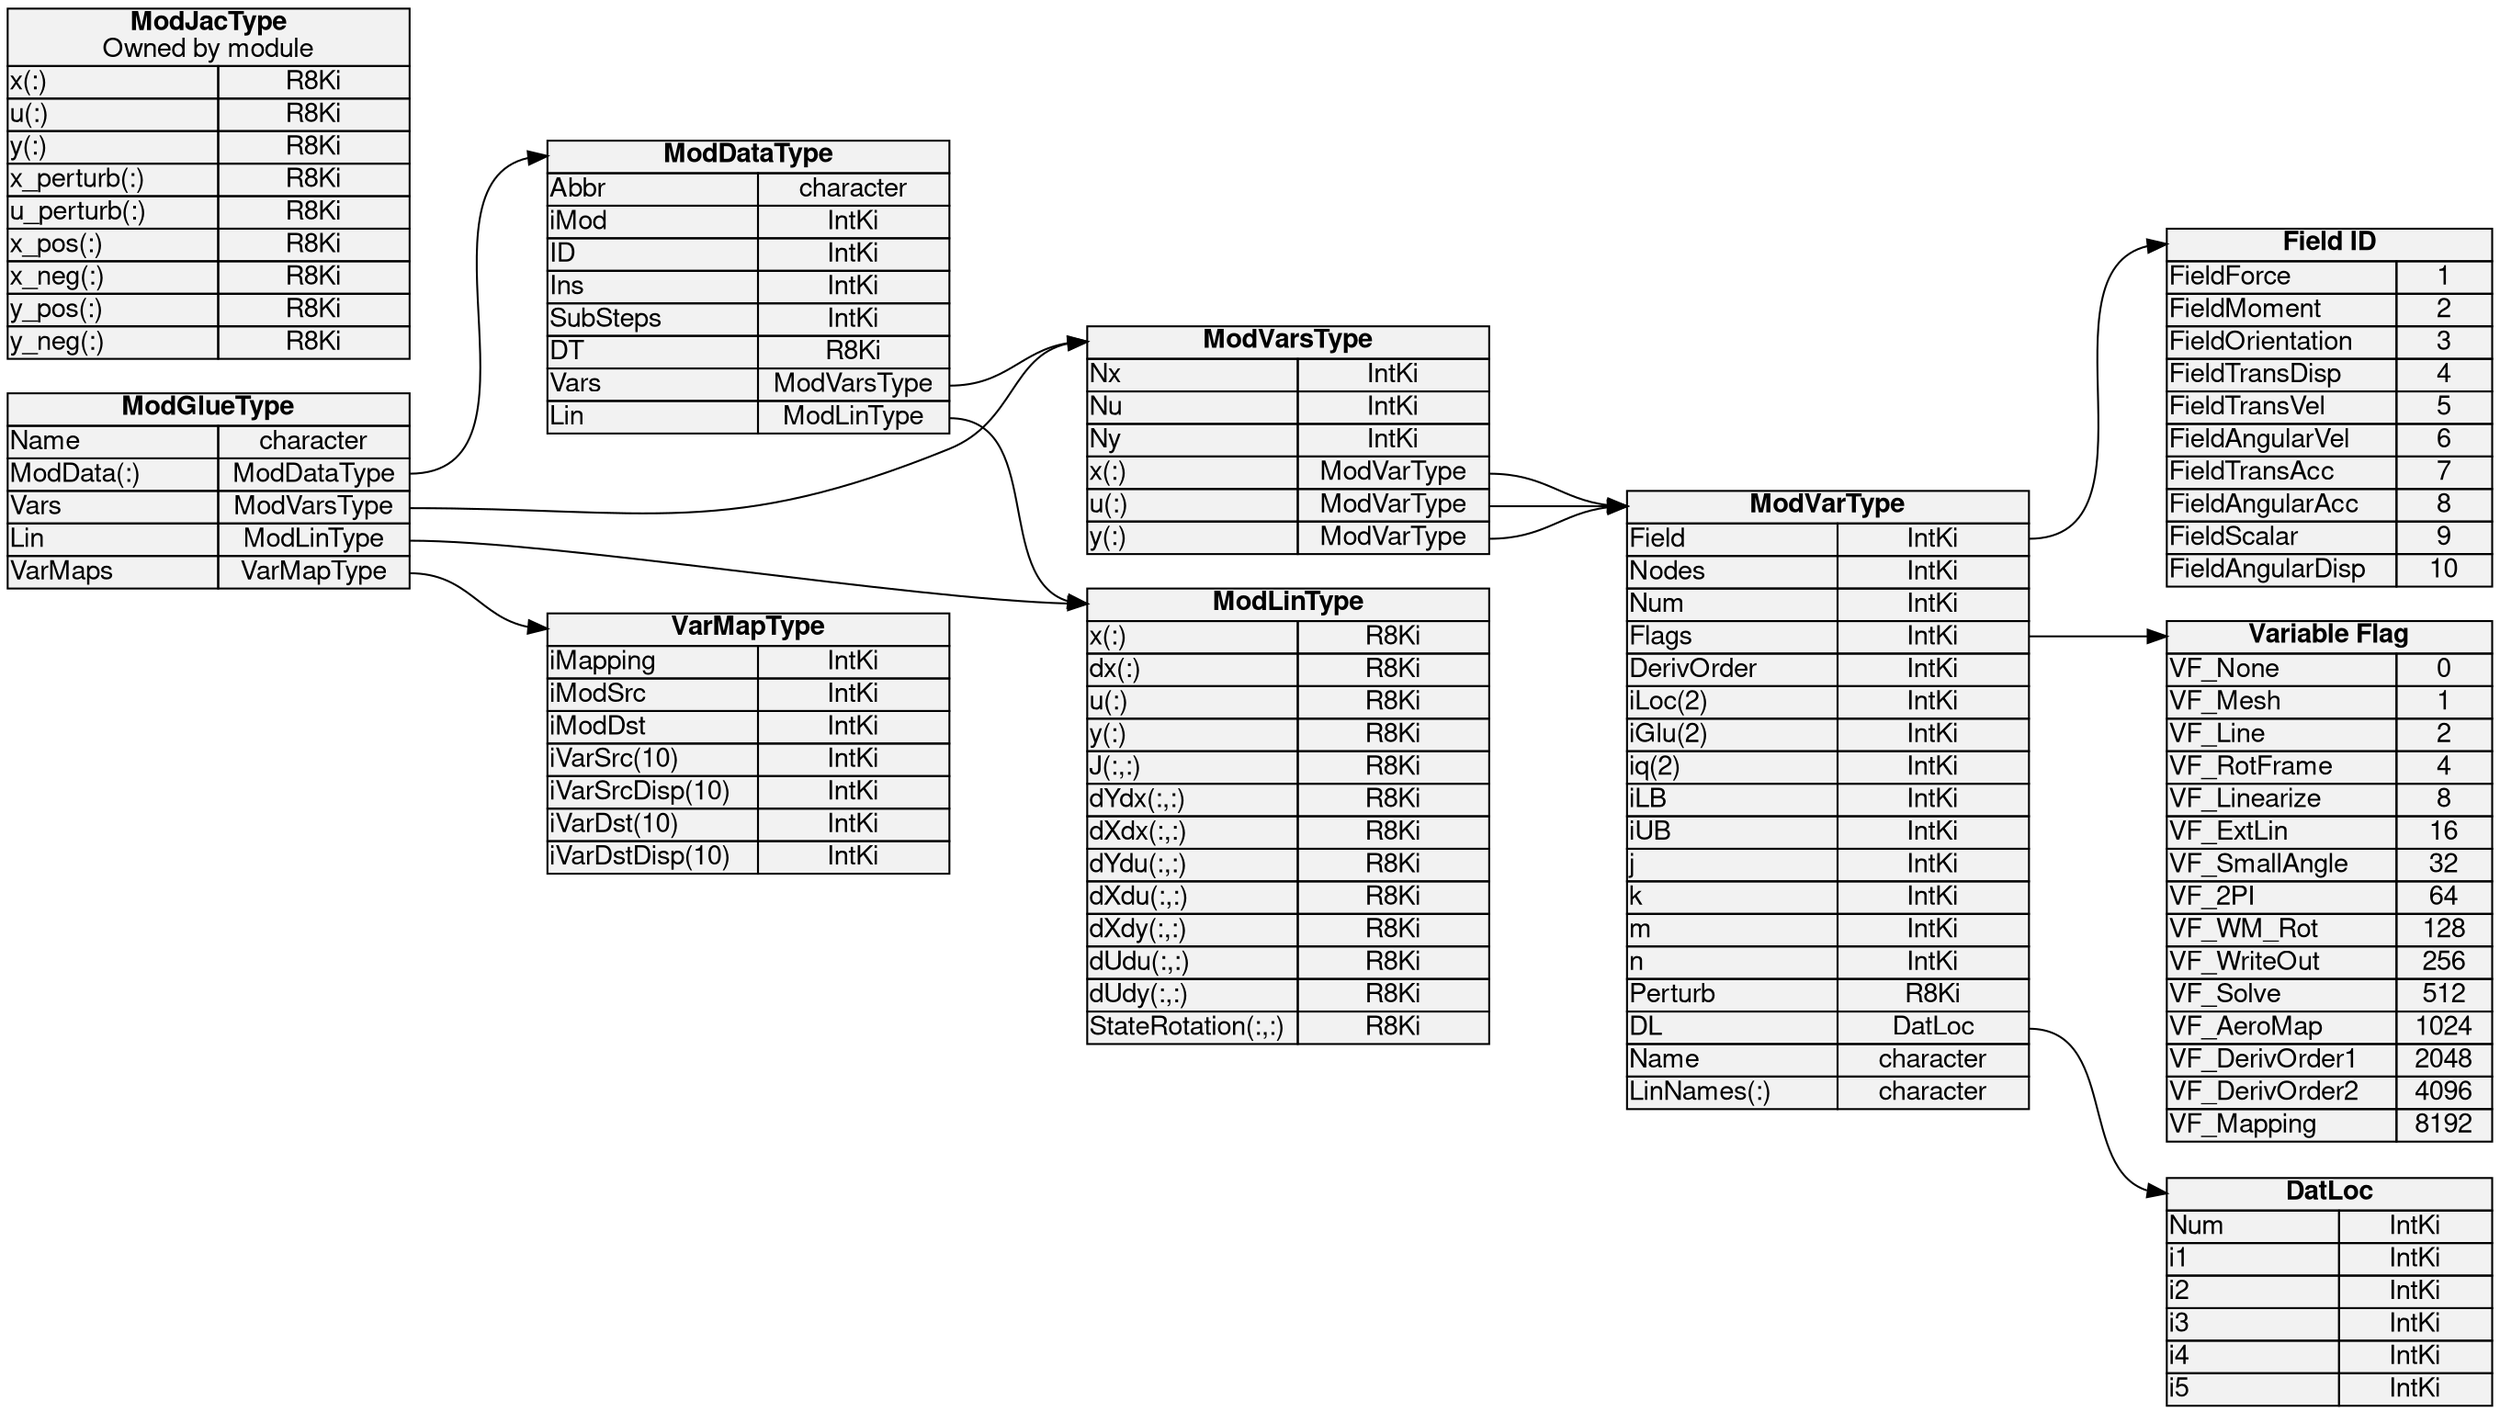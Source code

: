 digraph ModVarDiagram {
    graph [fontname = "Helvetica,Arial,sans-serif"; rankdir = LR; ranksep = 1;];
    node [fontname = "Helvetica,Arial,sans-serif"; shape = record; style = filled; fillcolor = gray95;];
    edge [fontname = "Helvetica,Arial,sans-serif";];
    
    
    
    
    DatLoc [shape = plain;label = <<table border="0" cellborder="1" cellspacing="0" cellpadding="0">
        <tr><td colspan="2" port="header"> <b>DatLoc</b> </td></tr>
        <tr><td align="left" width="90">Num</td><td width="80">IntKi</td></tr>
        <tr><td align="left">i1</td><td>IntKi</td></tr>
        <tr><td align="left">i2</td><td>IntKi</td></tr>
        <tr><td align="left">i3</td><td>IntKi</td></tr>
        <tr><td align="left">i4</td><td>IntKi</td></tr>
        <tr><td align="left">i5</td><td>IntKi</td></tr>
        </table>>;];
    
    Field [shape = plain;label = <<table border="0" cellborder="1" cellspacing="0" cellpadding="0">
        <tr><td colspan="2" port="header"> <b>Field ID</b> </td></tr>
        <tr><td align="left"  width="120">FieldForce</td><td width="50">1</td></tr>
        <tr><td align="left">FieldMoment</td><td>2</td></tr>
        <tr><td align="left">FieldOrientation</td><td>3</td></tr>
        <tr><td align="left">FieldTransDisp</td><td>4</td></tr>
        <tr><td align="left">FieldTransVel</td><td>5</td></tr>
        <tr><td align="left">FieldAngularVel</td><td>6</td></tr>
        <tr><td align="left">FieldTransAcc</td><td>7</td></tr>
        <tr><td align="left">FieldAngularAcc</td><td>8</td></tr>
        <tr><td align="left">FieldScalar</td><td>9</td></tr>
        <tr><td align="left">FieldAngularDisp</td><td>10</td></tr>
        </table>>;];
    
    VF [shape = plain;label = <<table border="0" cellborder="1" cellspacing="0" cellpadding="0">
        <tr><td colspan="2" port="header"> <b>Variable Flag</b> </td></tr>
        <tr><td align="left"  width="120">VF_None</td><td width="50">0</td></tr>
        <tr><td align="left">VF_Mesh</td><td>1</td></tr>
        <tr><td align="left">VF_Line</td><td>2</td></tr>
        <tr><td align="left">VF_RotFrame</td><td>4</td></tr>
        <tr><td align="left">VF_Linearize</td><td>8</td></tr>
        <tr><td align="left">VF_ExtLin</td><td>16</td></tr>
        <tr><td align="left">VF_SmallAngle</td><td>32</td></tr>
        <tr><td align="left">VF_2PI</td><td>64</td></tr>
        <tr><td align="left">VF_WM_Rot</td><td>128</td></tr>
        <tr><td align="left">VF_WriteOut</td><td>256</td></tr>
        <tr><td align="left">VF_Solve</td><td>512</td></tr>
        <tr><td align="left">VF_AeroMap</td><td>1024</td></tr>
        <tr><td align="left">VF_DerivOrder1</td><td>2048</td></tr>
        <tr><td align="left">VF_DerivOrder2</td><td>4096</td></tr>
        <tr><td align="left">VF_Mapping</td><td>8192</td></tr>
        </table>>;];
    
    ModVarType [shape = plain;label = <<table border="0" cellborder="1" cellspacing="0" cellpadding="0">
        <tr><td colspan="2" port="header"> <b>ModVarType</b> </td></tr>
        <tr><td align="left" width="110">Field</td><td port="Field" width="100">IntKi</td></tr>
        <tr><td align="left">Nodes</td><td>IntKi</td></tr>
        <tr><td align="left">Num</td><td>IntKi</td></tr>
        <tr><td align="left">Flags</td><td port="Flags">IntKi</td></tr>
        <tr><td align="left">DerivOrder</td><td>IntKi</td></tr>
        <tr><td align="left">iLoc(2)</td><td>IntKi</td></tr>
        <tr><td align="left">iGlu(2)</td><td>IntKi</td></tr>
        <tr><td align="left">iq(2)</td><td>IntKi</td></tr>
        <tr><td align="left">iLB</td><td>IntKi</td></tr>
        <tr><td align="left">iUB</td><td>IntKi</td></tr>
        <tr><td align="left">j</td><td>IntKi</td></tr>
        <tr><td align="left">k</td><td>IntKi</td></tr>
        <tr><td align="left">m</td><td>IntKi</td></tr>
        <tr><td align="left">n</td><td>IntKi</td></tr>
        <tr><td align="left">Perturb</td><td>R8Ki</td></tr>
        <tr><td align="left">DL</td><td port="DatLoc">DatLoc</td></tr>
        <tr><td align="left">Name</td><td>character</td></tr>
        <tr><td align="left">LinNames(:)</td><td>character</td></tr>
        </table>>;];
    
    ModVarsType [shape = plain;label = <<table border="0" cellborder="1" cellspacing="0" cellpadding="0">
        <tr><td colspan="2" port="header"> <b>ModVarsType</b> </td></tr>
        <tr><td align="left" width="110">Nx</td><td width="100">IntKi</td></tr>
        <tr><td align="left">Nu</td><td>IntKi</td></tr>
        <tr><td align="left">Ny</td><td>IntKi</td></tr>
        <tr><td align="left">x(:)</td><td port="x">ModVarType</td></tr>
        <tr><td align="left">u(:)</td><td port="u">ModVarType</td></tr>
        <tr><td align="left">y(:)</td><td port="y">ModVarType</td></tr>
        </table>>;];
    
    
    
    ModLinType [shape = plain;label = <<table border="0" cellborder="1" cellspacing="0" cellpadding="0">
        <tr><td colspan="2" port="header"> <b>ModLinType</b> </td></tr>
        <tr><td align="left" width="110">x(:)</td><td width="100">R8Ki</td></tr>
        <tr><td align="left">dx(:)</td><td>R8Ki</td></tr>
        <tr><td align="left">u(:)</td><td>R8Ki</td></tr>
        <tr><td align="left">y(:)</td><td>R8Ki</td></tr>
        <tr><td align="left">J(:,:)</td><td>R8Ki</td></tr>
        <tr><td align="left">dYdx(:,:)</td><td>R8Ki</td></tr>
        <tr><td align="left">dXdx(:,:)</td><td>R8Ki</td></tr>
        <tr><td align="left">dYdu(:,:)</td><td>R8Ki</td></tr>
        <tr><td align="left">dXdu(:,:)</td><td>R8Ki</td></tr>
        <tr><td align="left">dXdy(:,:)</td><td>R8Ki</td></tr>
        <tr><td align="left">dUdu(:,:)</td><td>R8Ki</td></tr>
        <tr><td align="left">dUdy(:,:)</td><td>R8Ki</td></tr>
        <tr><td align="left">StateRotation(:,:)</td><td>R8Ki</td></tr>
        </table>>;];
    
    ModDataType [shape = plain;label = <<table border="0" cellborder="1" cellspacing="0" cellpadding="0">
        <tr><td colspan="2" port="header"> <b>ModDataType</b> </td></tr>
        <tr><td align="left" width="110">Abbr</td><td width="100">character</td></tr>
        <tr><td align="left">iMod</td><td>IntKi</td></tr>
        <tr><td align="left">ID</td><td>IntKi</td></tr>
        <tr><td align="left">Ins</td><td>IntKi</td></tr>
        <tr><td align="left">SubSteps</td><td>IntKi</td></tr>
        <tr><td align="left">DT</td><td>R8Ki</td></tr>
        <tr><td align="left">Vars</td><td port="Vars">ModVarsType</td></tr>
        <tr><td align="left">Lin</td><td port="Lin">ModLinType</td></tr>
        </table>>;];
    
    ModJacType [shape = plain;label = <<table border="0" cellborder="1" cellspacing="0" cellpadding="0">
        <tr><td colspan="2" port="header"> <b>ModJacType</b> <br/>Owned by module</td></tr>
        <tr><td align="left" width="110">x(:)</td><td width="100">R8Ki</td></tr>
        <tr><td align="left">u(:)</td><td>R8Ki</td></tr>
        <tr><td align="left">y(:)</td><td>R8Ki</td></tr>
        <tr><td align="left">x_perturb(:)</td><td>R8Ki</td></tr>
        <tr><td align="left">u_perturb(:)</td><td>R8Ki</td></tr>
        <tr><td align="left">x_pos(:)</td><td>R8Ki</td></tr>
        <tr><td align="left">x_neg(:)</td><td>R8Ki</td></tr>
        <tr><td align="left">y_pos(:)</td><td>R8Ki</td></tr>
        <tr><td align="left">y_neg(:)</td><td>R8Ki</td></tr>
        </table>>;];
    
    
    
    VarMapType [shape = plain;label = <<table border="0" cellborder="1" cellspacing="0" cellpadding="0">
        <tr><td colspan="2" port="header"> <b>VarMapType</b> </td></tr>
        <tr><td align="left" width="110">iMapping</td><td width="100">IntKi</td></tr>
        <tr><td align="left">iModSrc</td><td>IntKi</td></tr>
        <tr><td align="left">iModDst</td><td>IntKi</td></tr>
        <tr><td align="left">iVarSrc(10)</td><td>IntKi</td></tr>
        <tr><td align="left">iVarSrcDisp(10)</td><td>IntKi</td></tr>
        <tr><td align="left">iVarDst(10)</td><td>IntKi</td></tr>
        <tr><td align="left">iVarDstDisp(10)</td><td>IntKi</td></tr>
        </table>>;];
    
    ModGlueType [shape = plain;label = <<table border="0" cellborder="1" cellspacing="0" cellpadding="0">
        <tr><td colspan="2" port="header"> <b>ModGlueType</b> </td></tr>
        <tr><td align="left" width="110">Name</td><td width="100">character</td></tr>
        <tr><td align="left">ModData(:)</td><td port="ModData">ModDataType</td></tr>
        <tr><td align="left">Vars</td><td port="Vars">ModVarsType</td></tr>
        <tr><td align="left">Lin</td><td port="Lin">ModLinType</td></tr>
        <tr><td align="left">VarMaps</td><td port="VarMaps">VarMapType</td></tr>
        </table>>;];
    
    
    ModVarType:Field:e -> Field:header:w;
    ModVarType:Flags:e -> VF:header:w;
    ModVarType:DatLoc:e -> DatLoc:header:w;
    ModVarsType:x:e -> ModVarType:header:w;
    ModVarsType:u:e -> ModVarType:header:w;
    ModVarsType:y:e -> ModVarType:header:w;
    
    ModDataType:Vars:e -> ModVarsType:header:w;
    
    ModDataType:Lin:e -> ModLinType:header:w;
    
    ModGlueType:ModData:e -> ModDataType:header:w;
    ModGlueType:Vars:e -> ModVarsType:header:w;
    ModGlueType:Lin:e -> ModLinType:header:w;
    ModGlueType:VarMaps:e -> VarMapType:header:w;
}

